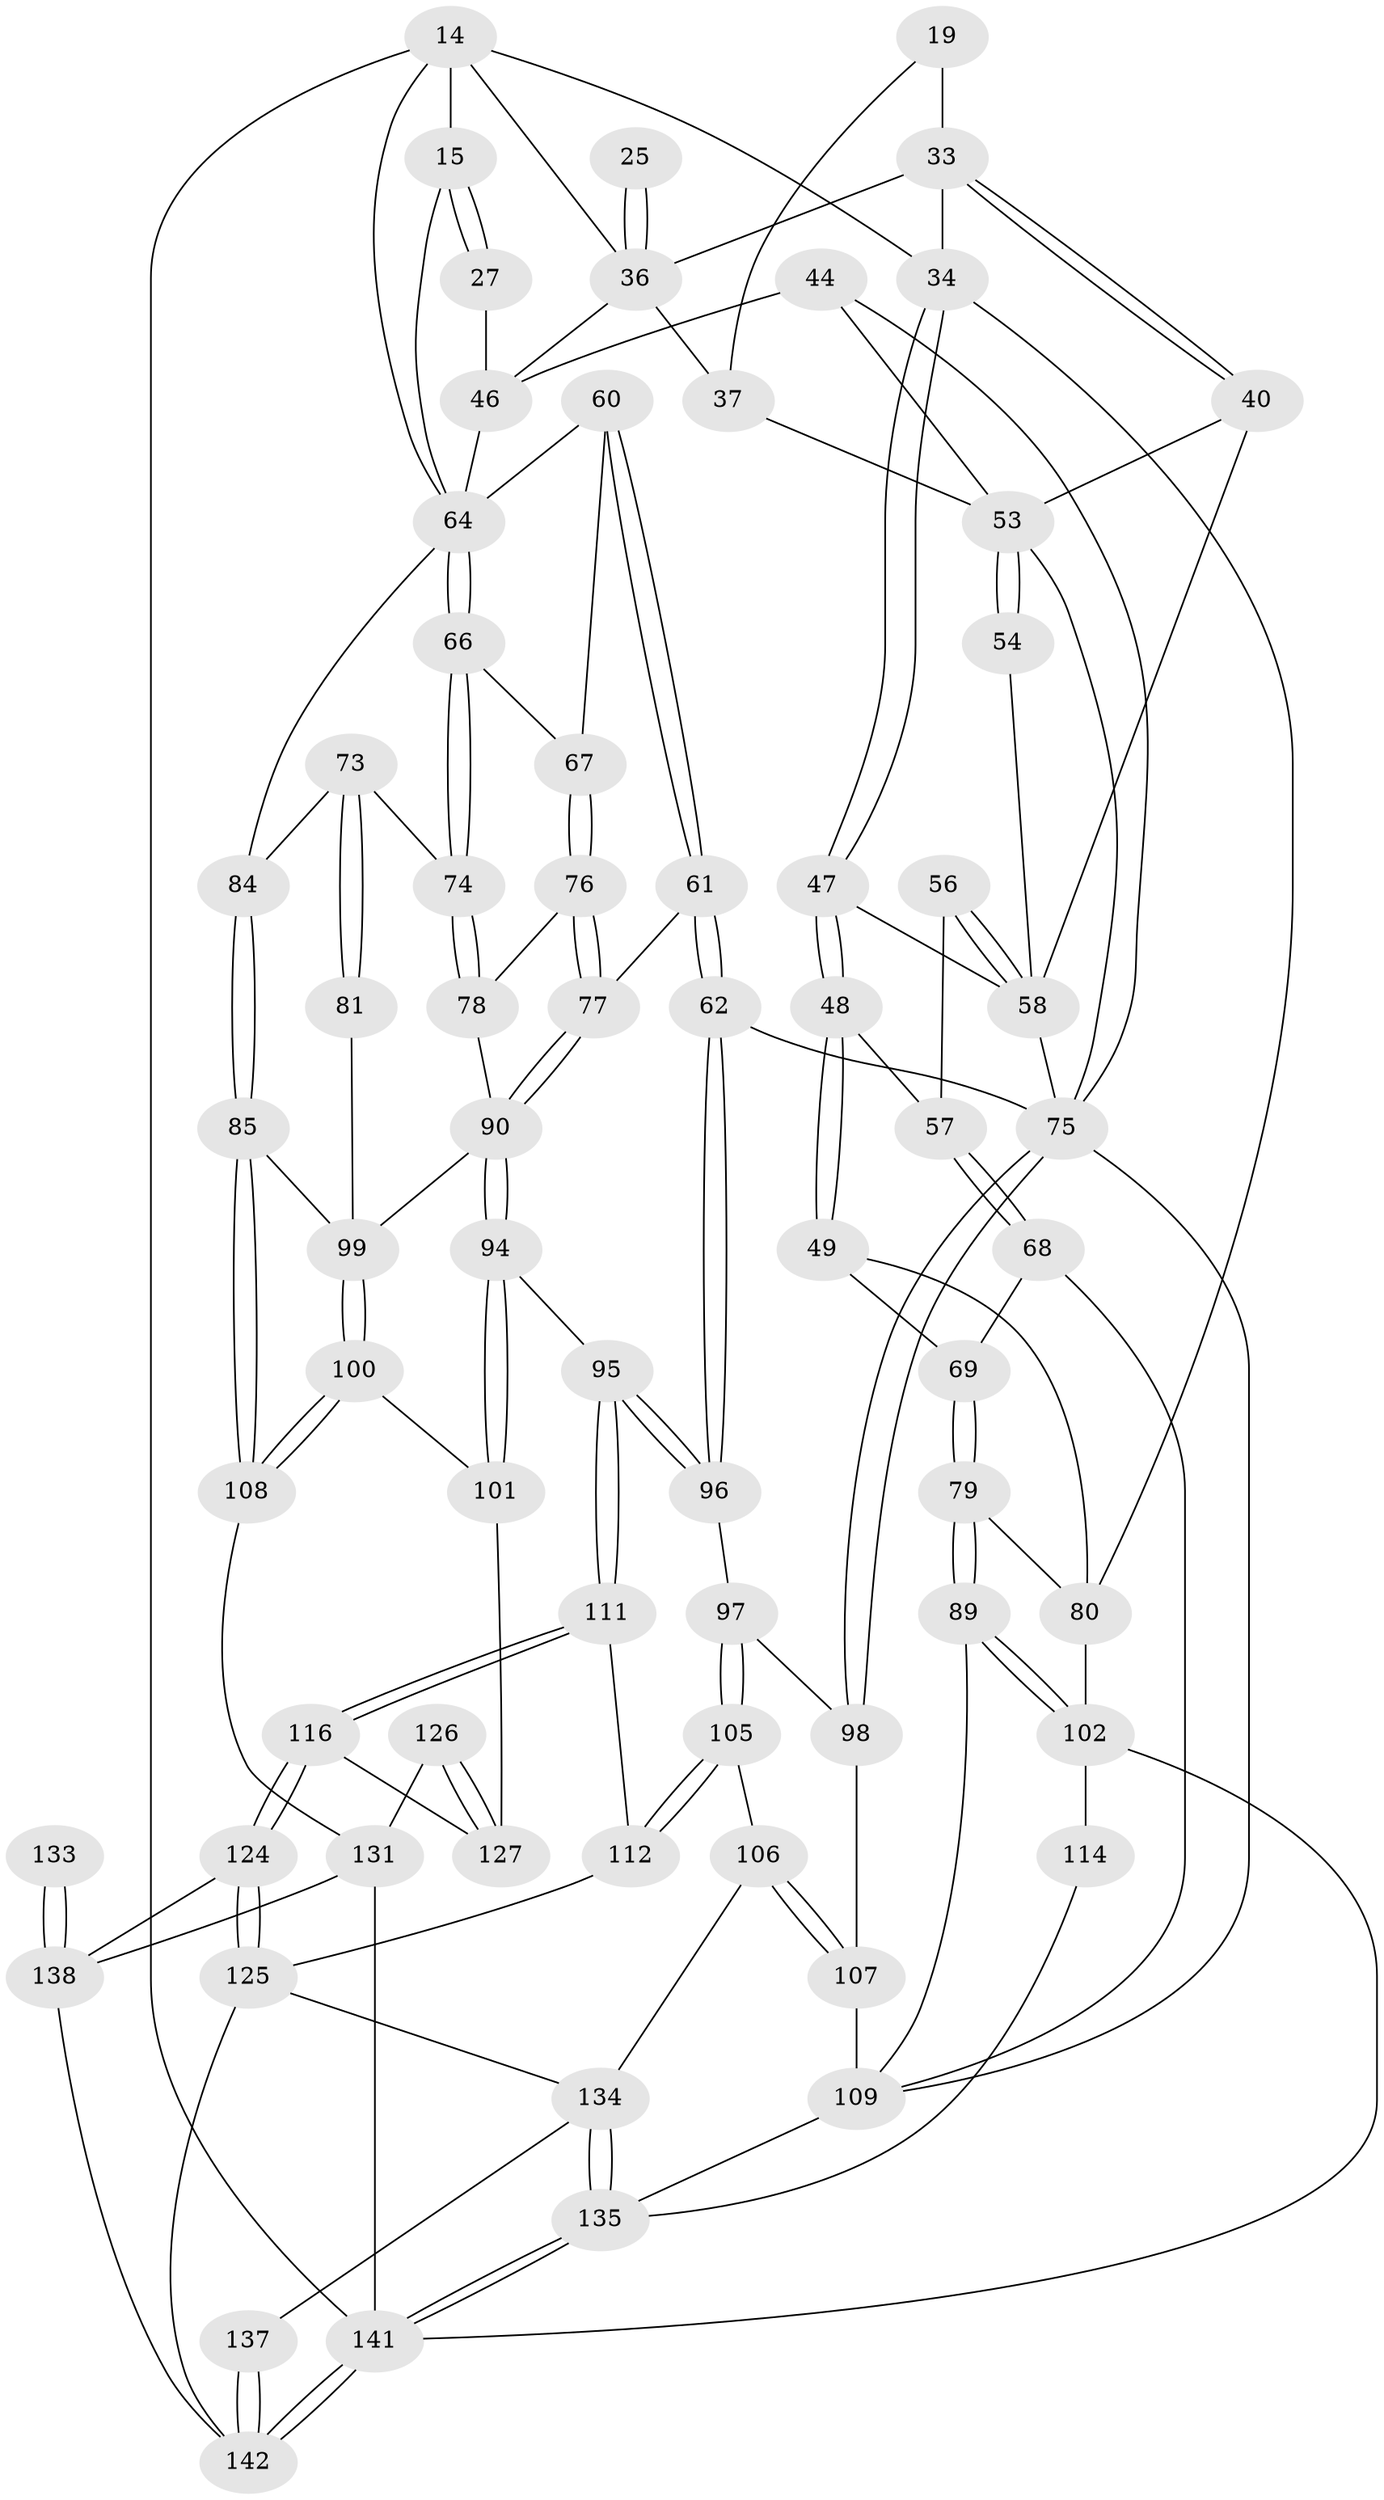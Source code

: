 // original degree distribution, {3: 0.02112676056338028, 5: 0.5563380281690141, 4: 0.2112676056338028, 6: 0.2112676056338028}
// Generated by graph-tools (version 1.1) at 2025/06/03/04/25 22:06:37]
// undirected, 71 vertices, 159 edges
graph export_dot {
graph [start="1"]
  node [color=gray90,style=filled];
  14 [pos="+0.7569358513861177+0.06551609393838884",super="+4+7"];
  15 [pos="+0.9350098010658863+0.1464235116346591",super="+12+13"];
  19 [pos="+0.3533030649343552+0.06907415265964631"];
  25 [pos="+0.5727005397914087+0.13171677666716852"];
  27 [pos="+0.8861791091949665+0.13324757508072294"];
  33 [pos="+0.25821284213022305+0.12317664566849668",super="+26"];
  34 [pos="+0.1668283101520699+0.1733470082616491",super="+31+11+32"];
  36 [pos="+0.5649329337893305+0.16313275032661206",super="+35+24+23"];
  37 [pos="+0.42015498970449405+0.13380749362032565",super="+20"];
  40 [pos="+0.32968652076050686+0.19739959576950877"];
  44 [pos="+0.5395395523090669+0.26044953331905596"];
  46 [pos="+0.6336116256743753+0.24769806862918473",super="+43+42"];
  47 [pos="+0.1776412653643822+0.2073915586252835"];
  48 [pos="+0.12617447176246593+0.2830266426206773"];
  49 [pos="+0+0.317271136912888"];
  53 [pos="+0.42561960970597984+0.3419152505786285",super="+45+39"];
  54 [pos="+0.40355756239045854+0.3294819260749102"];
  56 [pos="+0.20200516715289918+0.33266560408305706"];
  57 [pos="+0.17549135880228534+0.3401196581723988"];
  58 [pos="+0.27768306806538373+0.3829906228234386",super="+55+52"];
  60 [pos="+0.6557461318069623+0.32143953223110305"];
  61 [pos="+0.5890169865064846+0.4509602840292714"];
  62 [pos="+0.5827651478332871+0.45283300490148537"];
  64 [pos="+0.8383765479683574+0.30020968784824464",super="+41+16+17+18+59"];
  66 [pos="+0.8375283497341225+0.3037907840142283"];
  67 [pos="+0.738124340169437+0.3782033872264915"];
  68 [pos="+0.13340975963338406+0.427325682986841"];
  69 [pos="+0.05884941384643559+0.4006080191966184"];
  73 [pos="+0.9234002650354914+0.44302290420365603"];
  74 [pos="+0.8531569455275558+0.4035970174538651"];
  75 [pos="+0.4186979012671501+0.5276867395586037",super="+70+65+63"];
  76 [pos="+0.7235484896841284+0.4268489974644326"];
  77 [pos="+0.6250055345524476+0.45806729235980087"];
  78 [pos="+0.7983242278534323+0.47677800748221977"];
  79 [pos="+0.03747455495682904+0.5026888366519979"];
  80 [pos="+0+0.47565204120582427",super="+50"];
  81 [pos="+0.8948382932172195+0.49236029293274297"];
  84 [pos="+1+0.5774504489222257",super="+72"];
  85 [pos="+1+0.6221861010699647"];
  89 [pos="+0.11868333031792874+0.6434640056084882"];
  90 [pos="+0.7665310722514368+0.5920754179235833",super="+83"];
  94 [pos="+0.7034721876354859+0.684380136025158"];
  95 [pos="+0.6770981868402282+0.6918835031318908"];
  96 [pos="+0.6471094523772736+0.6698279082313068"];
  97 [pos="+0.49524594916179526+0.6285687198551958"];
  98 [pos="+0.4502963665274396+0.6023117396975185"];
  99 [pos="+0.8993969690192147+0.6075682785989607",super="+82+86"];
  100 [pos="+0.8465443696058363+0.7774367179489989"];
  101 [pos="+0.8345323157209151+0.7888460994539063"];
  102 [pos="+0.04053686715072807+0.6887470383412905",super="+92"];
  105 [pos="+0.5335055919173696+0.7898554098329408"];
  106 [pos="+0.44668546476057897+0.7963222065287052"];
  107 [pos="+0.4286978275691174+0.7721170630234434",super="+103"];
  108 [pos="+1+0.6235729427642711"];
  109 [pos="+0.32040992291601034+0.7858153167052814",super="+104"];
  111 [pos="+0.6557256288146338+0.7302630548710579"];
  112 [pos="+0.561640449313809+0.7971201767580864"];
  114 [pos="+0.15669912905597297+0.8407737886220604"];
  116 [pos="+0.69607568984325+0.8810123535746057"];
  124 [pos="+0.6923877952101113+0.8903338319374766"];
  125 [pos="+0.6046128544086234+0.9189952219310682",super="+122"];
  126 [pos="+0.8975160539547804+0.8701467939120381"];
  127 [pos="+0.8401393268471056+0.819885529283092",super="+115"];
  131 [pos="+0.8922268054048538+0.9284548199559015",super="+120+121"];
  133 [pos="+0.7987992551588607+1"];
  134 [pos="+0.4703609306096686+0.9365062403619999",super="+123+117"];
  135 [pos="+0.2913537337731319+0.981586671251208",super="+118+113"];
  137 [pos="+0.49040109701334555+0.9538574784452998"];
  138 [pos="+0.7893726823515148+1",super="+128+129+132"];
  141 [pos="+0.18817315872204282+1",super="+119"];
  142 [pos="+0.45461208432115163+1",super="+140"];
  14 -- 15 [weight=2];
  14 -- 36 [weight=2];
  14 -- 141 [weight=2];
  14 -- 34 [weight=2];
  14 -- 64;
  15 -- 27 [weight=2];
  15 -- 27;
  15 -- 64;
  19 -- 37;
  19 -- 33 [weight=2];
  25 -- 36 [weight=3];
  25 -- 36;
  27 -- 46;
  33 -- 34 [weight=2];
  33 -- 40;
  33 -- 40;
  33 -- 36;
  34 -- 47;
  34 -- 47;
  34 -- 80;
  36 -- 37 [weight=2];
  36 -- 46 [weight=3];
  37 -- 53;
  40 -- 53;
  40 -- 58;
  44 -- 53;
  44 -- 46;
  44 -- 75;
  46 -- 64 [weight=2];
  47 -- 48;
  47 -- 48;
  47 -- 58;
  48 -- 49;
  48 -- 49;
  48 -- 57;
  49 -- 69;
  49 -- 80;
  53 -- 54 [weight=2];
  53 -- 54;
  53 -- 75;
  54 -- 58;
  56 -- 57;
  56 -- 58 [weight=2];
  56 -- 58;
  57 -- 68;
  57 -- 68;
  58 -- 75;
  60 -- 61;
  60 -- 61;
  60 -- 67;
  60 -- 64;
  61 -- 62;
  61 -- 62;
  61 -- 77;
  62 -- 96;
  62 -- 96;
  62 -- 75;
  64 -- 66;
  64 -- 66;
  64 -- 84 [weight=2];
  66 -- 67;
  66 -- 74;
  66 -- 74;
  67 -- 76;
  67 -- 76;
  68 -- 69;
  68 -- 109;
  69 -- 79;
  69 -- 79;
  73 -- 74;
  73 -- 81;
  73 -- 81;
  73 -- 84;
  74 -- 78;
  74 -- 78;
  75 -- 98;
  75 -- 98;
  75 -- 109;
  76 -- 77;
  76 -- 77;
  76 -- 78;
  77 -- 90;
  77 -- 90;
  78 -- 90;
  79 -- 80;
  79 -- 89;
  79 -- 89;
  80 -- 102;
  81 -- 99 [weight=2];
  84 -- 85;
  84 -- 85;
  85 -- 108;
  85 -- 108;
  85 -- 99;
  89 -- 102;
  89 -- 102;
  89 -- 109;
  90 -- 94;
  90 -- 94;
  90 -- 99;
  94 -- 95;
  94 -- 101;
  94 -- 101;
  95 -- 96;
  95 -- 96;
  95 -- 111;
  95 -- 111;
  96 -- 97;
  97 -- 98;
  97 -- 105;
  97 -- 105;
  98 -- 107;
  99 -- 100;
  99 -- 100;
  100 -- 101;
  100 -- 108;
  100 -- 108;
  101 -- 127;
  102 -- 114 [weight=2];
  102 -- 141;
  105 -- 106;
  105 -- 112;
  105 -- 112;
  106 -- 107;
  106 -- 107;
  106 -- 134;
  107 -- 109 [weight=2];
  108 -- 131;
  109 -- 135 [weight=2];
  111 -- 112;
  111 -- 116;
  111 -- 116;
  112 -- 125;
  114 -- 135;
  116 -- 124;
  116 -- 124;
  116 -- 127;
  124 -- 125;
  124 -- 125;
  124 -- 138;
  125 -- 142;
  125 -- 134;
  126 -- 127;
  126 -- 127;
  126 -- 131 [weight=2];
  131 -- 141;
  131 -- 138;
  133 -- 138 [weight=3];
  133 -- 138;
  134 -- 135 [weight=2];
  134 -- 135;
  134 -- 137;
  135 -- 141;
  135 -- 141;
  137 -- 142 [weight=2];
  137 -- 142;
  138 -- 142;
  141 -- 142 [weight=2];
  141 -- 142;
}
